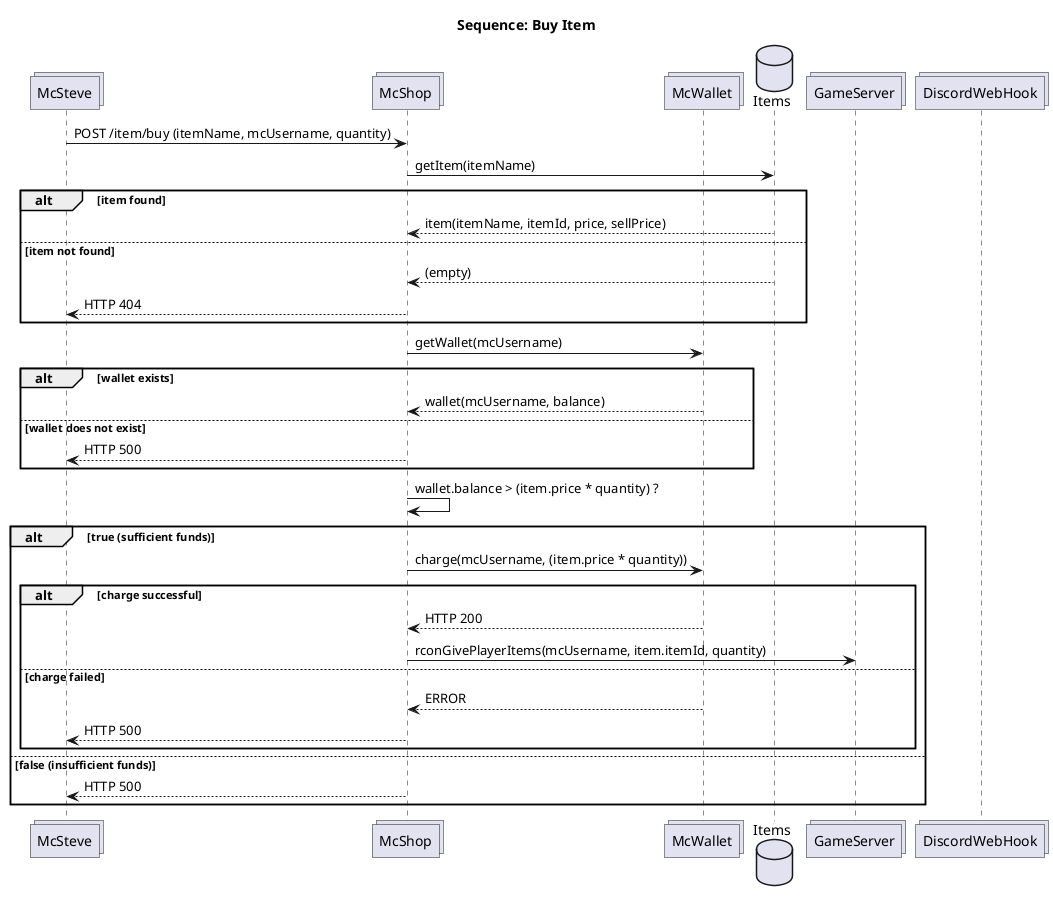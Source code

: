 @startuml sequence_buy-item

title Sequence: Buy Item

collections McSteve
collections McShop
collections McWallet
database Items
collections GameServer
collections DiscordWebHook

McSteve -> McShop: POST /item/buy (itemName, mcUsername, quantity)
McShop -> Items: getItem(itemName)
alt item found
    McShop <-- Items: item(itemName, itemId, price, sellPrice)
else item not found
    McShop <-- Items: (empty)
    McSteve <-- McShop: HTTP 404
end
McShop -> McWallet: getWallet(mcUsername)
alt wallet exists
    McShop <-- McWallet: wallet(mcUsername, balance)
else wallet does not exist
    McSteve <-- McShop: HTTP 500
end

McShop -> McShop: wallet.balance > (item.price * quantity) ?
alt true (sufficient funds)
    McShop -> McWallet: charge(mcUsername, (item.price * quantity))
    alt charge successful
        McShop <-- McWallet: HTTP 200
        McShop -> GameServer: rconGivePlayerItems(mcUsername, item.itemId, quantity)
    else charge failed
        McShop <-- McWallet: ERROR
        McSteve <-- McShop: HTTP 500
    end
else false (insufficient funds)
    McSteve <-- McShop: HTTP 500
end
@enduml